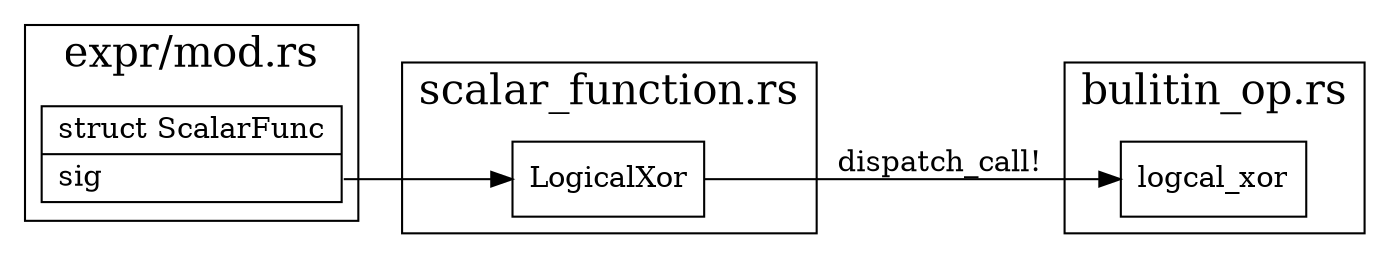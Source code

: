 digraph logcal_xor {
  node[shape=box];
  newrank=true;
  rankdir=LR;

  subgraph cluster_bulitin_op {
    graph[label="bulitin_op.rs";fontsize=20;]
    logcal_xor;
  }

  subgraph cluster_scalar_function {
    graph[label="scalar_function.rs";fontsize=20;]
    LogicalXor;
  }

  LogicalXor -> logcal_xor [label="dispatch_call!"];

  subgraph cluster_expr_mod {
    graph[label="expr/mod.rs";fontsize=20;]
    
    ScalarFunc [shape="record";
      label="{{
        struct ScalarFunc |
          <sig> sig\l
      }}";
    ];
  }

  ScalarFunc:sig -> LogicalXor;

}
